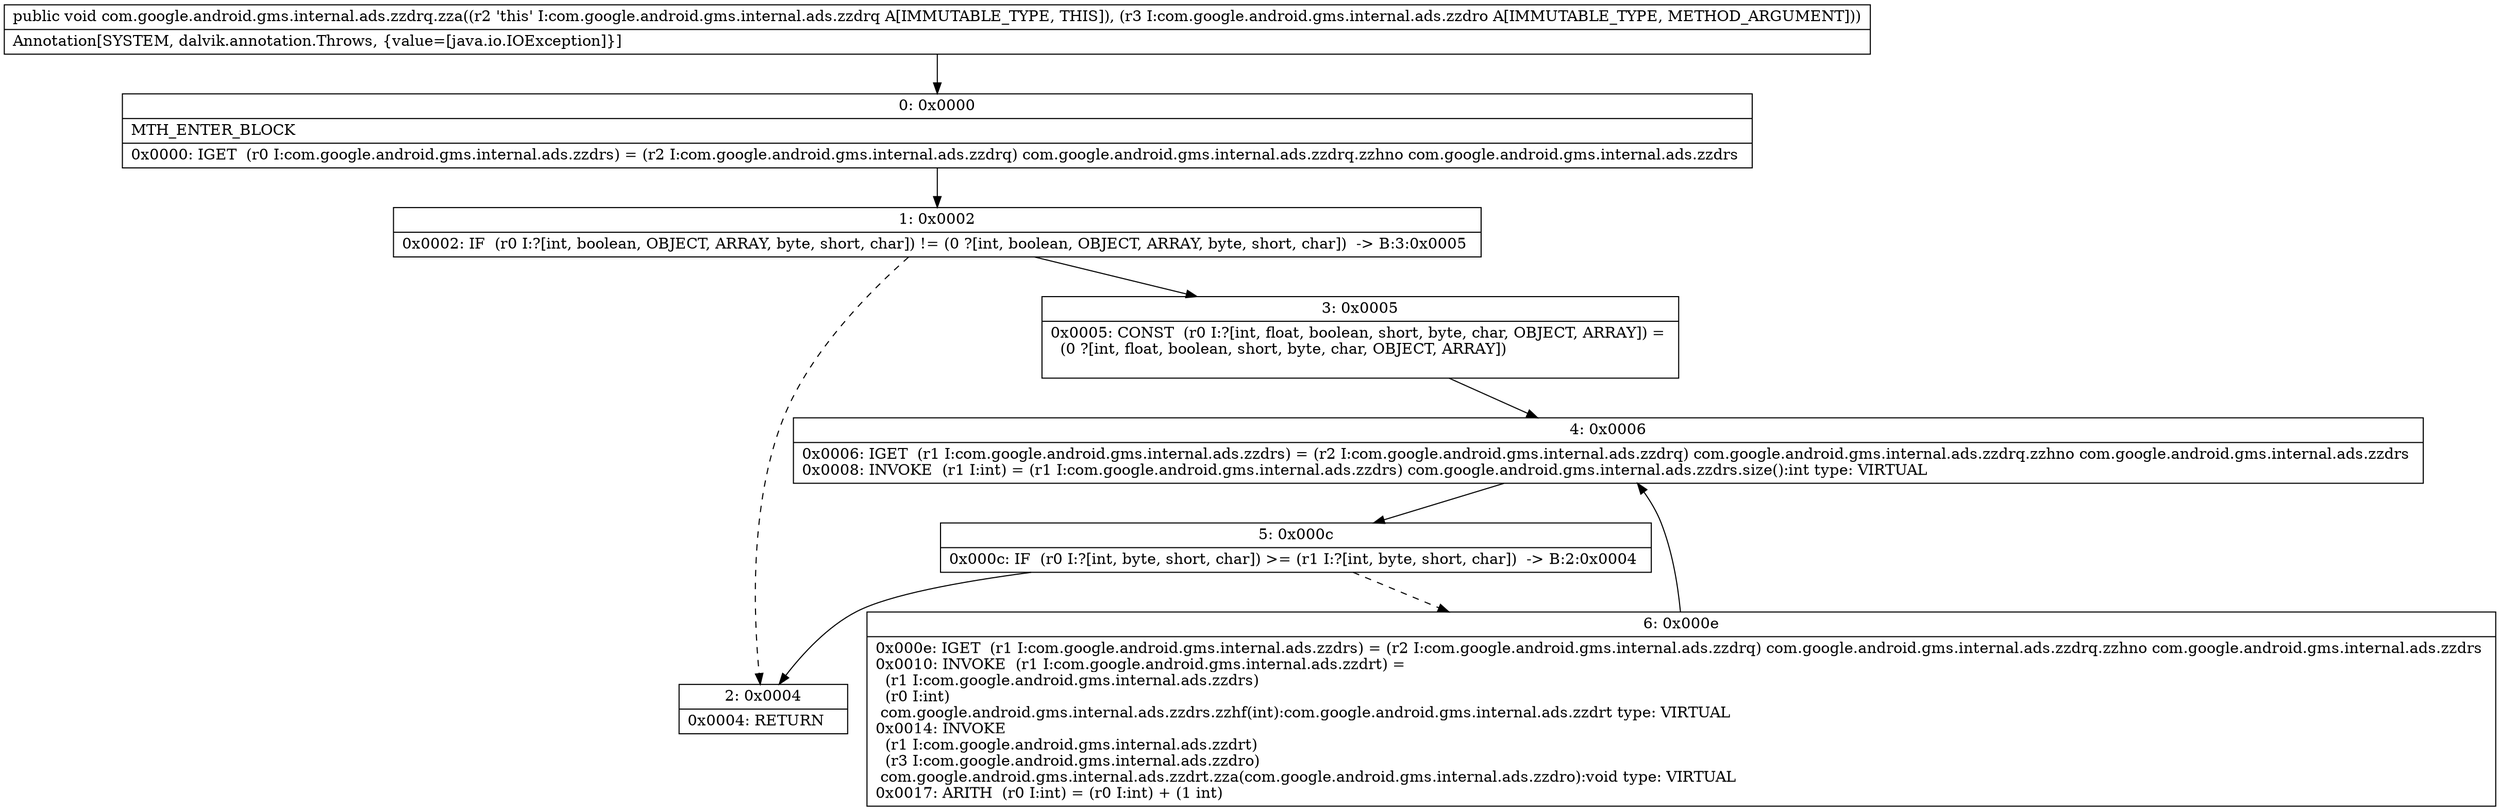 digraph "CFG forcom.google.android.gms.internal.ads.zzdrq.zza(Lcom\/google\/android\/gms\/internal\/ads\/zzdro;)V" {
Node_0 [shape=record,label="{0\:\ 0x0000|MTH_ENTER_BLOCK\l|0x0000: IGET  (r0 I:com.google.android.gms.internal.ads.zzdrs) = (r2 I:com.google.android.gms.internal.ads.zzdrq) com.google.android.gms.internal.ads.zzdrq.zzhno com.google.android.gms.internal.ads.zzdrs \l}"];
Node_1 [shape=record,label="{1\:\ 0x0002|0x0002: IF  (r0 I:?[int, boolean, OBJECT, ARRAY, byte, short, char]) != (0 ?[int, boolean, OBJECT, ARRAY, byte, short, char])  \-\> B:3:0x0005 \l}"];
Node_2 [shape=record,label="{2\:\ 0x0004|0x0004: RETURN   \l}"];
Node_3 [shape=record,label="{3\:\ 0x0005|0x0005: CONST  (r0 I:?[int, float, boolean, short, byte, char, OBJECT, ARRAY]) = \l  (0 ?[int, float, boolean, short, byte, char, OBJECT, ARRAY])\l \l}"];
Node_4 [shape=record,label="{4\:\ 0x0006|0x0006: IGET  (r1 I:com.google.android.gms.internal.ads.zzdrs) = (r2 I:com.google.android.gms.internal.ads.zzdrq) com.google.android.gms.internal.ads.zzdrq.zzhno com.google.android.gms.internal.ads.zzdrs \l0x0008: INVOKE  (r1 I:int) = (r1 I:com.google.android.gms.internal.ads.zzdrs) com.google.android.gms.internal.ads.zzdrs.size():int type: VIRTUAL \l}"];
Node_5 [shape=record,label="{5\:\ 0x000c|0x000c: IF  (r0 I:?[int, byte, short, char]) \>= (r1 I:?[int, byte, short, char])  \-\> B:2:0x0004 \l}"];
Node_6 [shape=record,label="{6\:\ 0x000e|0x000e: IGET  (r1 I:com.google.android.gms.internal.ads.zzdrs) = (r2 I:com.google.android.gms.internal.ads.zzdrq) com.google.android.gms.internal.ads.zzdrq.zzhno com.google.android.gms.internal.ads.zzdrs \l0x0010: INVOKE  (r1 I:com.google.android.gms.internal.ads.zzdrt) = \l  (r1 I:com.google.android.gms.internal.ads.zzdrs)\l  (r0 I:int)\l com.google.android.gms.internal.ads.zzdrs.zzhf(int):com.google.android.gms.internal.ads.zzdrt type: VIRTUAL \l0x0014: INVOKE  \l  (r1 I:com.google.android.gms.internal.ads.zzdrt)\l  (r3 I:com.google.android.gms.internal.ads.zzdro)\l com.google.android.gms.internal.ads.zzdrt.zza(com.google.android.gms.internal.ads.zzdro):void type: VIRTUAL \l0x0017: ARITH  (r0 I:int) = (r0 I:int) + (1 int) \l}"];
MethodNode[shape=record,label="{public void com.google.android.gms.internal.ads.zzdrq.zza((r2 'this' I:com.google.android.gms.internal.ads.zzdrq A[IMMUTABLE_TYPE, THIS]), (r3 I:com.google.android.gms.internal.ads.zzdro A[IMMUTABLE_TYPE, METHOD_ARGUMENT]))  | Annotation[SYSTEM, dalvik.annotation.Throws, \{value=[java.io.IOException]\}]\l}"];
MethodNode -> Node_0;
Node_0 -> Node_1;
Node_1 -> Node_2[style=dashed];
Node_1 -> Node_3;
Node_3 -> Node_4;
Node_4 -> Node_5;
Node_5 -> Node_2;
Node_5 -> Node_6[style=dashed];
Node_6 -> Node_4;
}

